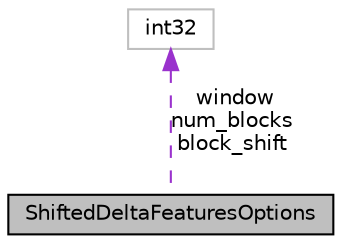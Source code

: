 digraph "ShiftedDeltaFeaturesOptions"
{
  edge [fontname="Helvetica",fontsize="10",labelfontname="Helvetica",labelfontsize="10"];
  node [fontname="Helvetica",fontsize="10",shape=record];
  Node1 [label="ShiftedDeltaFeaturesOptions",height=0.2,width=0.4,color="black", fillcolor="grey75", style="filled", fontcolor="black"];
  Node2 -> Node1 [dir="back",color="darkorchid3",fontsize="10",style="dashed",label=" window\nnum_blocks\nblock_shift" ,fontname="Helvetica"];
  Node2 [label="int32",height=0.2,width=0.4,color="grey75", fillcolor="white", style="filled"];
}
